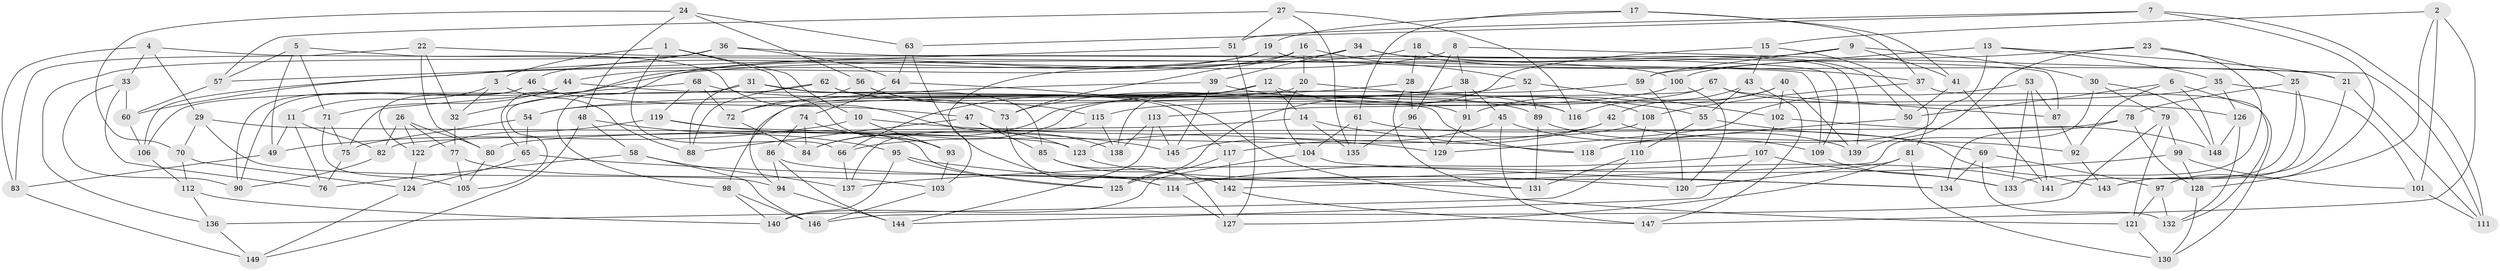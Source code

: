 // coarse degree distribution, {5: 0.061855670103092786, 6: 0.4742268041237113, 4: 0.4639175257731959}
// Generated by graph-tools (version 1.1) at 2025/42/03/06/25 10:42:18]
// undirected, 149 vertices, 298 edges
graph export_dot {
graph [start="1"]
  node [color=gray90,style=filled];
  1;
  2;
  3;
  4;
  5;
  6;
  7;
  8;
  9;
  10;
  11;
  12;
  13;
  14;
  15;
  16;
  17;
  18;
  19;
  20;
  21;
  22;
  23;
  24;
  25;
  26;
  27;
  28;
  29;
  30;
  31;
  32;
  33;
  34;
  35;
  36;
  37;
  38;
  39;
  40;
  41;
  42;
  43;
  44;
  45;
  46;
  47;
  48;
  49;
  50;
  51;
  52;
  53;
  54;
  55;
  56;
  57;
  58;
  59;
  60;
  61;
  62;
  63;
  64;
  65;
  66;
  67;
  68;
  69;
  70;
  71;
  72;
  73;
  74;
  75;
  76;
  77;
  78;
  79;
  80;
  81;
  82;
  83;
  84;
  85;
  86;
  87;
  88;
  89;
  90;
  91;
  92;
  93;
  94;
  95;
  96;
  97;
  98;
  99;
  100;
  101;
  102;
  103;
  104;
  105;
  106;
  107;
  108;
  109;
  110;
  111;
  112;
  113;
  114;
  115;
  116;
  117;
  118;
  119;
  120;
  121;
  122;
  123;
  124;
  125;
  126;
  127;
  128;
  129;
  130;
  131;
  132;
  133;
  134;
  135;
  136;
  137;
  138;
  139;
  140;
  141;
  142;
  143;
  144;
  145;
  146;
  147;
  148;
  149;
  1 -- 93;
  1 -- 66;
  1 -- 10;
  1 -- 3;
  2 -- 147;
  2 -- 101;
  2 -- 15;
  2 -- 128;
  3 -- 32;
  3 -- 88;
  3 -- 11;
  4 -- 109;
  4 -- 29;
  4 -- 33;
  4 -- 83;
  5 -- 71;
  5 -- 49;
  5 -- 57;
  5 -- 138;
  6 -- 50;
  6 -- 132;
  6 -- 148;
  6 -- 92;
  7 -- 63;
  7 -- 111;
  7 -- 51;
  7 -- 97;
  8 -- 111;
  8 -- 96;
  8 -- 98;
  8 -- 38;
  9 -- 32;
  9 -- 41;
  9 -- 59;
  9 -- 30;
  10 -- 129;
  10 -- 49;
  10 -- 93;
  11 -- 76;
  11 -- 49;
  11 -- 82;
  12 -- 138;
  12 -- 108;
  12 -- 66;
  12 -- 14;
  13 -- 59;
  13 -- 35;
  13 -- 118;
  13 -- 21;
  14 -- 135;
  14 -- 118;
  14 -- 80;
  15 -- 125;
  15 -- 43;
  15 -- 81;
  16 -- 73;
  16 -- 52;
  16 -- 44;
  16 -- 20;
  17 -- 19;
  17 -- 61;
  17 -- 37;
  17 -- 41;
  18 -- 139;
  18 -- 60;
  18 -- 28;
  18 -- 50;
  19 -- 21;
  19 -- 46;
  19 -- 103;
  20 -- 104;
  20 -- 55;
  20 -- 94;
  21 -- 111;
  21 -- 143;
  22 -- 83;
  22 -- 80;
  22 -- 32;
  22 -- 100;
  23 -- 100;
  23 -- 133;
  23 -- 25;
  23 -- 139;
  24 -- 48;
  24 -- 56;
  24 -- 70;
  24 -- 63;
  25 -- 78;
  25 -- 141;
  25 -- 143;
  26 -- 82;
  26 -- 80;
  26 -- 77;
  26 -- 122;
  27 -- 116;
  27 -- 135;
  27 -- 51;
  27 -- 57;
  28 -- 54;
  28 -- 96;
  28 -- 131;
  29 -- 94;
  29 -- 70;
  29 -- 123;
  30 -- 142;
  30 -- 148;
  30 -- 79;
  31 -- 85;
  31 -- 116;
  31 -- 88;
  31 -- 106;
  32 -- 77;
  33 -- 76;
  33 -- 90;
  33 -- 60;
  34 -- 37;
  34 -- 39;
  34 -- 65;
  34 -- 109;
  35 -- 54;
  35 -- 101;
  35 -- 126;
  36 -- 106;
  36 -- 87;
  36 -- 136;
  36 -- 64;
  37 -- 108;
  37 -- 130;
  38 -- 73;
  38 -- 45;
  38 -- 91;
  39 -- 72;
  39 -- 145;
  39 -- 116;
  40 -- 42;
  40 -- 102;
  40 -- 139;
  40 -- 91;
  41 -- 141;
  41 -- 50;
  42 -- 66;
  42 -- 92;
  42 -- 117;
  43 -- 147;
  43 -- 116;
  43 -- 55;
  44 -- 90;
  44 -- 118;
  44 -- 71;
  45 -- 145;
  45 -- 147;
  45 -- 109;
  46 -- 122;
  46 -- 90;
  46 -- 47;
  47 -- 85;
  47 -- 88;
  47 -- 123;
  48 -- 58;
  48 -- 149;
  48 -- 95;
  49 -- 83;
  50 -- 118;
  51 -- 57;
  51 -- 127;
  52 -- 102;
  52 -- 89;
  52 -- 84;
  53 -- 141;
  53 -- 87;
  53 -- 133;
  53 -- 129;
  54 -- 75;
  54 -- 65;
  55 -- 110;
  55 -- 69;
  56 -- 115;
  56 -- 72;
  56 -- 73;
  57 -- 60;
  58 -- 76;
  58 -- 137;
  58 -- 146;
  59 -- 120;
  59 -- 84;
  60 -- 106;
  61 -- 135;
  61 -- 143;
  61 -- 104;
  62 -- 117;
  62 -- 89;
  62 -- 105;
  62 -- 88;
  63 -- 64;
  63 -- 114;
  64 -- 121;
  64 -- 74;
  65 -- 131;
  65 -- 124;
  66 -- 137;
  67 -- 115;
  67 -- 126;
  67 -- 87;
  67 -- 98;
  68 -- 72;
  68 -- 75;
  68 -- 119;
  68 -- 91;
  69 -- 134;
  69 -- 97;
  69 -- 132;
  70 -- 112;
  70 -- 124;
  71 -- 105;
  71 -- 75;
  72 -- 84;
  73 -- 114;
  74 -- 93;
  74 -- 86;
  74 -- 84;
  75 -- 76;
  77 -- 103;
  77 -- 105;
  78 -- 82;
  78 -- 134;
  78 -- 128;
  79 -- 121;
  79 -- 146;
  79 -- 99;
  80 -- 105;
  81 -- 130;
  81 -- 127;
  81 -- 120;
  82 -- 90;
  83 -- 149;
  85 -- 127;
  85 -- 142;
  86 -- 144;
  86 -- 94;
  86 -- 134;
  87 -- 92;
  89 -- 139;
  89 -- 131;
  91 -- 129;
  92 -- 143;
  93 -- 103;
  94 -- 144;
  95 -- 140;
  95 -- 125;
  95 -- 120;
  96 -- 129;
  96 -- 135;
  97 -- 132;
  97 -- 121;
  98 -- 140;
  98 -- 146;
  99 -- 128;
  99 -- 101;
  99 -- 137;
  100 -- 113;
  100 -- 120;
  101 -- 111;
  102 -- 107;
  102 -- 148;
  103 -- 146;
  104 -- 140;
  104 -- 134;
  106 -- 112;
  107 -- 133;
  107 -- 114;
  107 -- 144;
  108 -- 123;
  108 -- 110;
  109 -- 133;
  110 -- 136;
  110 -- 131;
  112 -- 140;
  112 -- 136;
  113 -- 138;
  113 -- 145;
  113 -- 144;
  114 -- 127;
  115 -- 137;
  115 -- 138;
  117 -- 142;
  117 -- 125;
  119 -- 145;
  119 -- 125;
  119 -- 122;
  121 -- 130;
  122 -- 124;
  123 -- 141;
  124 -- 149;
  126 -- 132;
  126 -- 148;
  128 -- 130;
  136 -- 149;
  142 -- 147;
}
